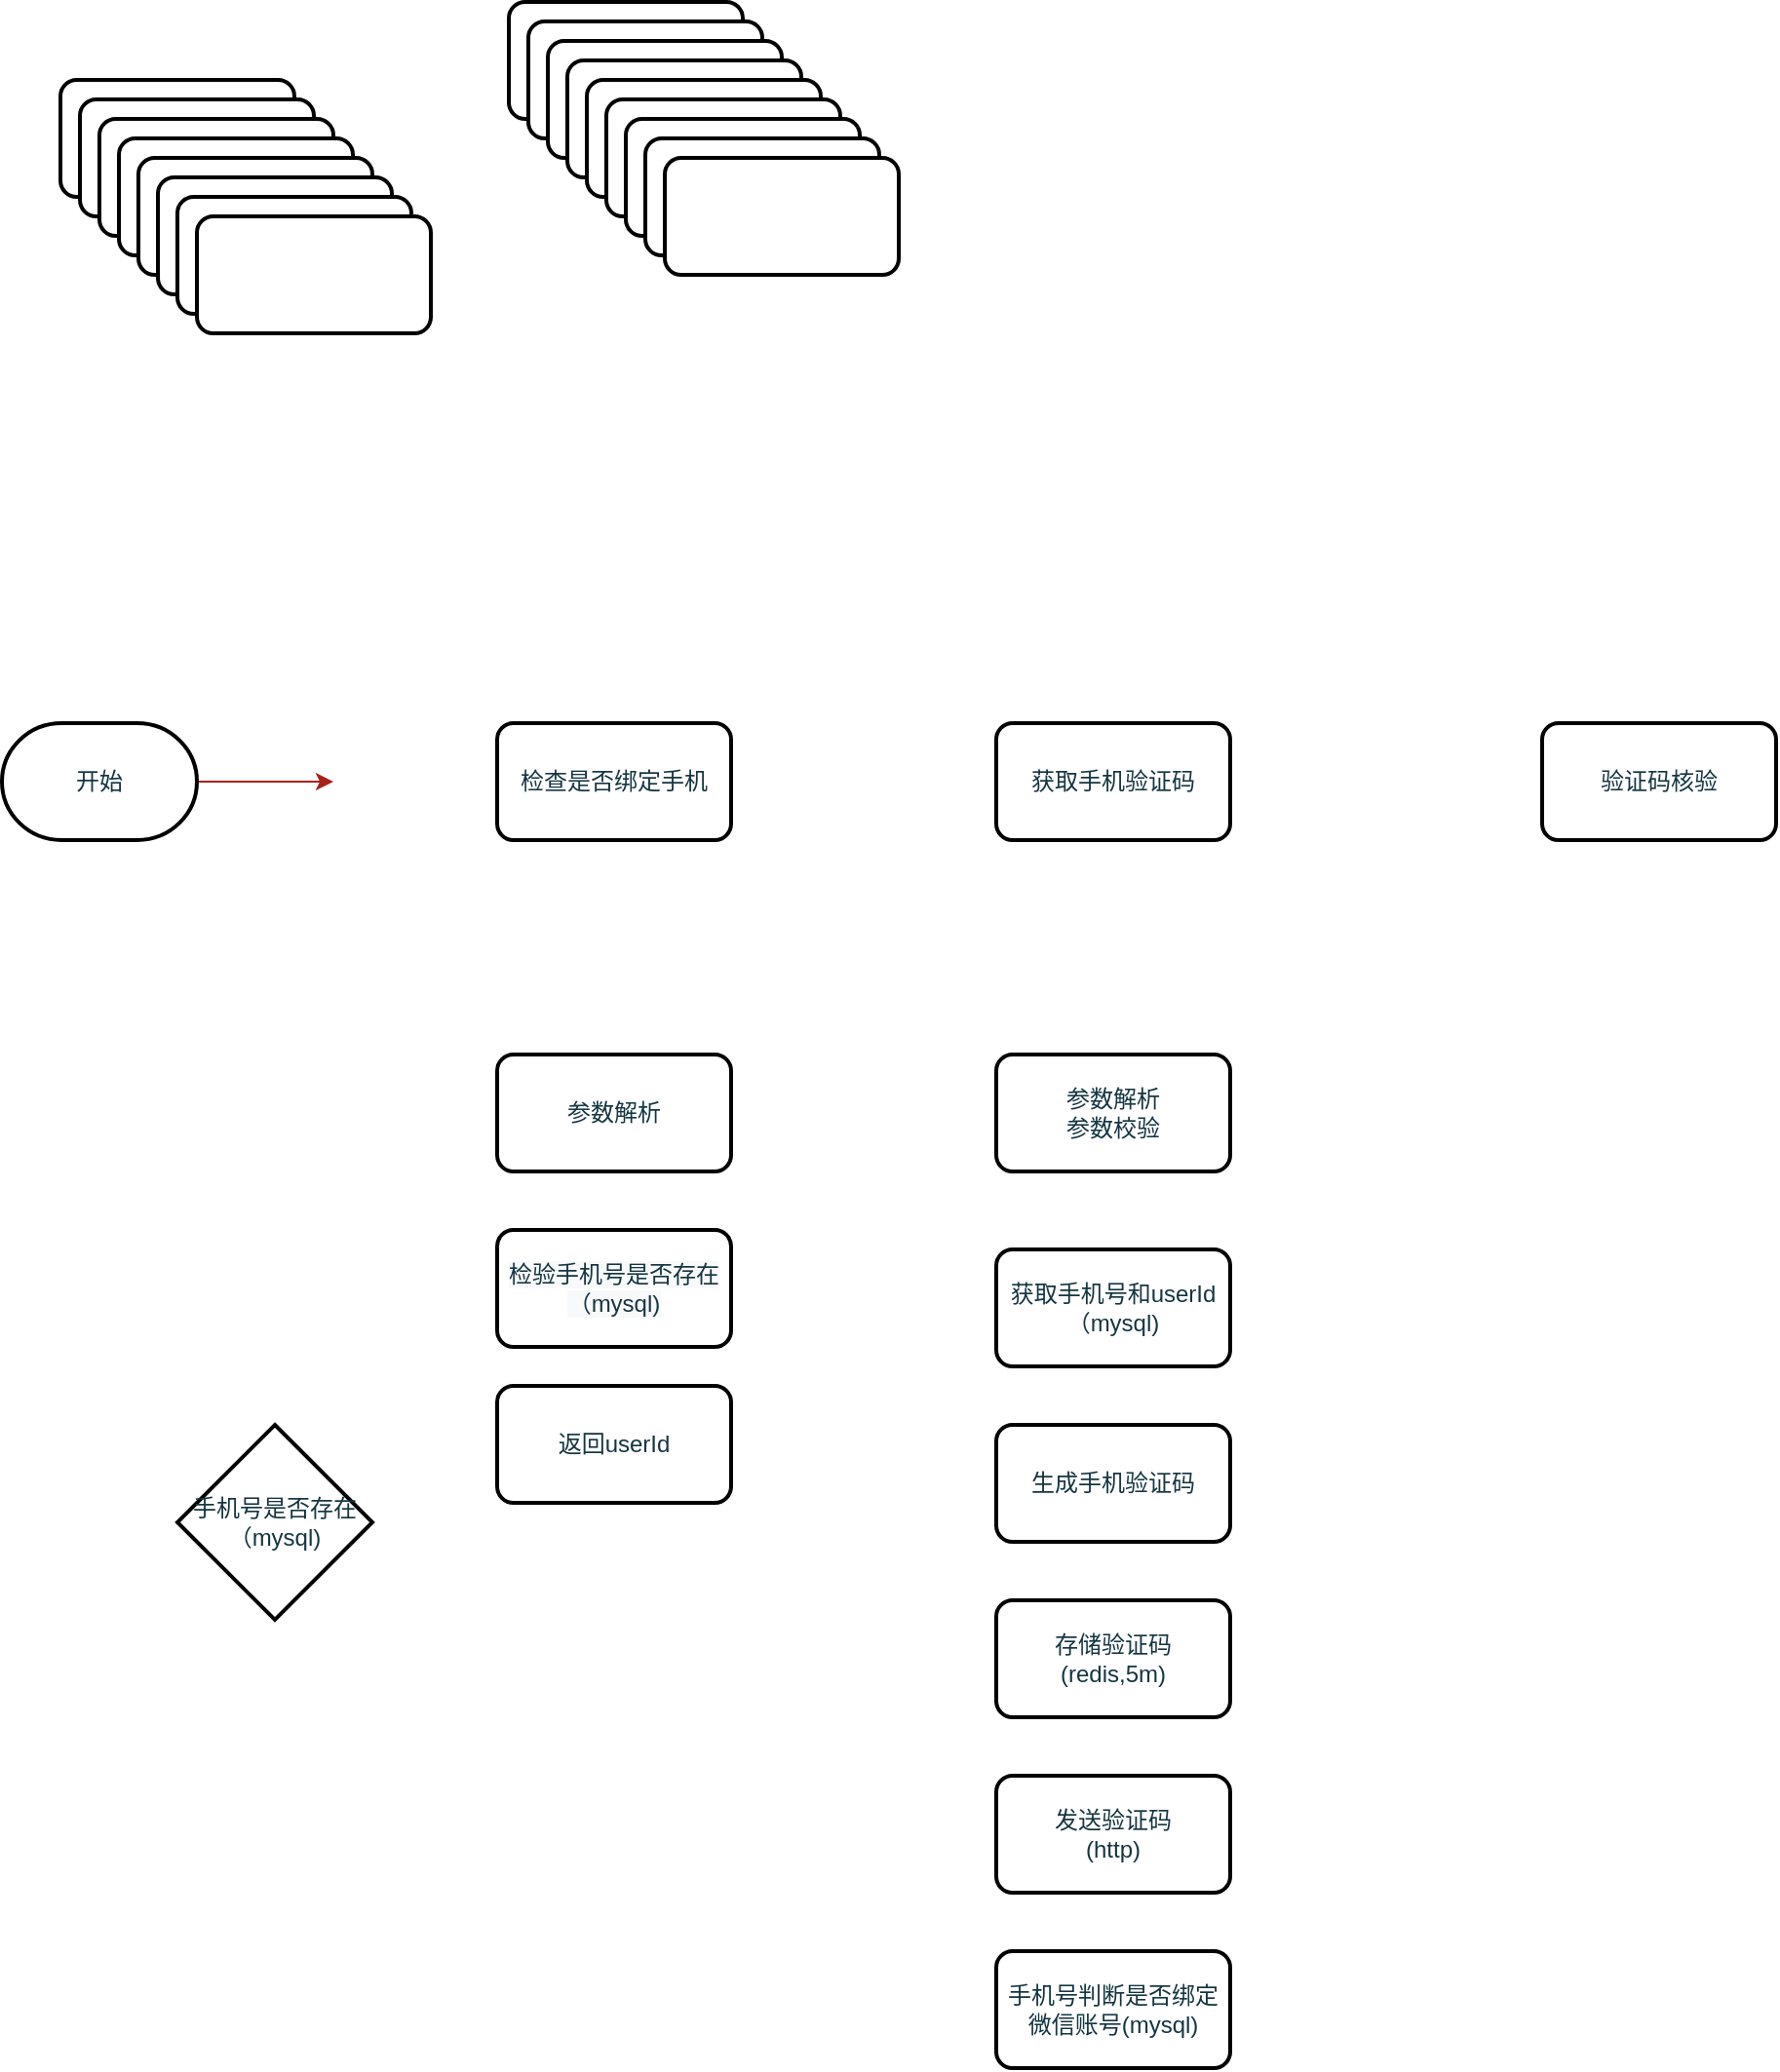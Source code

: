 <mxfile version="15.5.1" type="github">
  <diagram id="hTf-l8JFEeuLh_gnLOyl" name="第 1 页">
    <mxGraphModel dx="1026" dy="546" grid="1" gridSize="10" guides="1" tooltips="1" connect="1" arrows="1" fold="1" page="1" pageScale="1" pageWidth="827" pageHeight="1169" math="0" shadow="0">
      <root>
        <mxCell id="0" />
        <mxCell id="1" parent="0" />
        <mxCell id="yElT8xCbcD650BWO1DYu-2" value="" style="whiteSpace=wrap;html=1;rounded=1;fontColor=#143642;strokeWidth=2;fillColor=#FFFFFF;arcSize=14;sketch=0;" vertex="1" parent="1">
          <mxGeometry x="130" y="130" width="120" height="60" as="geometry" />
        </mxCell>
        <mxCell id="yElT8xCbcD650BWO1DYu-4" value="" style="whiteSpace=wrap;html=1;rounded=1;fontColor=#143642;strokeWidth=2;fillColor=#FFFFFF;arcSize=14;sketch=0;" vertex="1" parent="1">
          <mxGeometry x="140" y="140" width="120" height="60" as="geometry" />
        </mxCell>
        <mxCell id="yElT8xCbcD650BWO1DYu-5" value="" style="whiteSpace=wrap;html=1;rounded=1;fontColor=#143642;strokeWidth=2;fillColor=#FFFFFF;arcSize=14;sketch=0;" vertex="1" parent="1">
          <mxGeometry x="150" y="150" width="120" height="60" as="geometry" />
        </mxCell>
        <mxCell id="yElT8xCbcD650BWO1DYu-6" value="" style="whiteSpace=wrap;html=1;rounded=1;fontColor=#143642;strokeWidth=2;fillColor=#FFFFFF;arcSize=14;sketch=0;" vertex="1" parent="1">
          <mxGeometry x="160" y="160" width="120" height="60" as="geometry" />
        </mxCell>
        <mxCell id="yElT8xCbcD650BWO1DYu-7" value="" style="whiteSpace=wrap;html=1;rounded=1;fontColor=#143642;strokeWidth=2;fillColor=#FFFFFF;arcSize=14;sketch=0;" vertex="1" parent="1">
          <mxGeometry x="170" y="170" width="120" height="60" as="geometry" />
        </mxCell>
        <mxCell id="yElT8xCbcD650BWO1DYu-8" value="" style="whiteSpace=wrap;html=1;rounded=1;fontColor=#143642;strokeWidth=2;fillColor=#FFFFFF;arcSize=14;sketch=0;" vertex="1" parent="1">
          <mxGeometry x="180" y="180" width="120" height="60" as="geometry" />
        </mxCell>
        <mxCell id="yElT8xCbcD650BWO1DYu-9" value="" style="whiteSpace=wrap;html=1;rounded=1;fontColor=#143642;strokeWidth=2;fillColor=#FFFFFF;arcSize=14;sketch=0;" vertex="1" parent="1">
          <mxGeometry x="190" y="190" width="120" height="60" as="geometry" />
        </mxCell>
        <mxCell id="yElT8xCbcD650BWO1DYu-10" value="" style="whiteSpace=wrap;html=1;rounded=1;fontColor=#143642;strokeWidth=2;fillColor=#FFFFFF;arcSize=14;sketch=0;" vertex="1" parent="1">
          <mxGeometry x="200" y="200" width="120" height="60" as="geometry" />
        </mxCell>
        <mxCell id="yElT8xCbcD650BWO1DYu-11" value="验证码核验" style="whiteSpace=wrap;html=1;rounded=1;fontColor=#143642;strokeWidth=2;fillColor=#FFFFFF;arcSize=14;sketch=0;" vertex="1" parent="1">
          <mxGeometry x="890" y="460" width="120" height="60" as="geometry" />
        </mxCell>
        <mxCell id="yElT8xCbcD650BWO1DYu-12" value="获取手机验证码" style="whiteSpace=wrap;html=1;rounded=1;fontColor=#143642;strokeWidth=2;fillColor=#FFFFFF;arcSize=14;sketch=0;" vertex="1" parent="1">
          <mxGeometry x="610" y="460" width="120" height="60" as="geometry" />
        </mxCell>
        <mxCell id="yElT8xCbcD650BWO1DYu-13" value="检查是否绑定手机" style="whiteSpace=wrap;html=1;rounded=1;fontColor=#143642;strokeWidth=2;fillColor=#FFFFFF;arcSize=14;sketch=0;" vertex="1" parent="1">
          <mxGeometry x="354" y="460" width="120" height="60" as="geometry" />
        </mxCell>
        <mxCell id="yElT8xCbcD650BWO1DYu-14" value="" style="whiteSpace=wrap;html=1;rounded=1;fontColor=#143642;strokeWidth=2;fillColor=#FFFFFF;arcSize=14;sketch=0;" vertex="1" parent="1">
          <mxGeometry x="360" y="90" width="120" height="60" as="geometry" />
        </mxCell>
        <mxCell id="yElT8xCbcD650BWO1DYu-15" value="" style="whiteSpace=wrap;html=1;rounded=1;fontColor=#143642;strokeWidth=2;fillColor=#FFFFFF;arcSize=14;sketch=0;" vertex="1" parent="1">
          <mxGeometry x="370" y="100" width="120" height="60" as="geometry" />
        </mxCell>
        <mxCell id="yElT8xCbcD650BWO1DYu-16" value="" style="whiteSpace=wrap;html=1;rounded=1;fontColor=#143642;strokeWidth=2;fillColor=#FFFFFF;arcSize=14;sketch=0;" vertex="1" parent="1">
          <mxGeometry x="380" y="110" width="120" height="60" as="geometry" />
        </mxCell>
        <mxCell id="yElT8xCbcD650BWO1DYu-17" value="" style="whiteSpace=wrap;html=1;rounded=1;fontColor=#143642;strokeWidth=2;fillColor=#FFFFFF;arcSize=14;sketch=0;" vertex="1" parent="1">
          <mxGeometry x="390" y="120" width="120" height="60" as="geometry" />
        </mxCell>
        <mxCell id="yElT8xCbcD650BWO1DYu-18" value="" style="whiteSpace=wrap;html=1;rounded=1;fontColor=#143642;strokeWidth=2;fillColor=#FFFFFF;arcSize=14;sketch=0;" vertex="1" parent="1">
          <mxGeometry x="400" y="130" width="120" height="60" as="geometry" />
        </mxCell>
        <mxCell id="yElT8xCbcD650BWO1DYu-19" value="" style="whiteSpace=wrap;html=1;rounded=1;fontColor=#143642;strokeWidth=2;fillColor=#FFFFFF;arcSize=14;sketch=0;" vertex="1" parent="1">
          <mxGeometry x="410" y="140" width="120" height="60" as="geometry" />
        </mxCell>
        <mxCell id="yElT8xCbcD650BWO1DYu-20" value="" style="whiteSpace=wrap;html=1;rounded=1;fontColor=#143642;strokeWidth=2;fillColor=#FFFFFF;arcSize=14;sketch=0;" vertex="1" parent="1">
          <mxGeometry x="420" y="150" width="120" height="60" as="geometry" />
        </mxCell>
        <mxCell id="yElT8xCbcD650BWO1DYu-21" value="" style="whiteSpace=wrap;html=1;rounded=1;fontColor=#143642;strokeWidth=2;fillColor=#FFFFFF;arcSize=14;sketch=0;" vertex="1" parent="1">
          <mxGeometry x="430" y="160" width="120" height="60" as="geometry" />
        </mxCell>
        <mxCell id="yElT8xCbcD650BWO1DYu-22" value="" style="whiteSpace=wrap;html=1;rounded=1;fontColor=#143642;strokeWidth=2;fillColor=#FFFFFF;arcSize=14;sketch=0;" vertex="1" parent="1">
          <mxGeometry x="440" y="170" width="120" height="60" as="geometry" />
        </mxCell>
        <mxCell id="yElT8xCbcD650BWO1DYu-25" value="" style="edgeStyle=orthogonalEdgeStyle;curved=0;rounded=1;sketch=0;orthogonalLoop=1;jettySize=auto;html=1;fontColor=#143642;strokeColor=#A8201A;fillColor=#FAE5C7;" edge="1" parent="1" source="yElT8xCbcD650BWO1DYu-23">
          <mxGeometry relative="1" as="geometry">
            <mxPoint x="270" y="490" as="targetPoint" />
          </mxGeometry>
        </mxCell>
        <mxCell id="yElT8xCbcD650BWO1DYu-23" value="开始" style="strokeWidth=2;html=1;shape=mxgraph.flowchart.terminator;whiteSpace=wrap;rounded=0;labelBackgroundColor=none;sketch=0;fontColor=#143642;fillColor=#FFFFFF;" vertex="1" parent="1">
          <mxGeometry x="100" y="460" width="100" height="60" as="geometry" />
        </mxCell>
        <mxCell id="yElT8xCbcD650BWO1DYu-26" value="参数解析" style="whiteSpace=wrap;html=1;rounded=1;fontColor=#143642;strokeWidth=2;fillColor=#FFFFFF;arcSize=14;sketch=0;" vertex="1" parent="1">
          <mxGeometry x="354" y="630" width="120" height="60" as="geometry" />
        </mxCell>
        <mxCell id="yElT8xCbcD650BWO1DYu-28" value="&lt;span style=&quot;color: rgb(20 , 54 , 66) ; font-family: &amp;#34;helvetica&amp;#34; ; font-size: 12px ; font-style: normal ; font-weight: 400 ; letter-spacing: normal ; text-align: center ; text-indent: 0px ; text-transform: none ; word-spacing: 0px ; background-color: rgb(248 , 249 , 250) ; display: inline ; float: none&quot;&gt;检验手机号是否存在&lt;/span&gt;&lt;br style=&quot;color: rgb(20 , 54 , 66) ; font-family: &amp;#34;helvetica&amp;#34; ; font-size: 12px ; font-style: normal ; font-weight: 400 ; letter-spacing: normal ; text-align: center ; text-indent: 0px ; text-transform: none ; word-spacing: 0px ; background-color: rgb(248 , 249 , 250)&quot;&gt;&lt;span style=&quot;color: rgb(20 , 54 , 66) ; font-family: &amp;#34;helvetica&amp;#34; ; font-size: 12px ; font-style: normal ; font-weight: 400 ; letter-spacing: normal ; text-align: center ; text-indent: 0px ; text-transform: none ; word-spacing: 0px ; background-color: rgb(248 , 249 , 250) ; display: inline ; float: none&quot;&gt;（mysql)&lt;/span&gt;" style="whiteSpace=wrap;html=1;rounded=1;fontColor=#143642;strokeWidth=2;fillColor=#FFFFFF;arcSize=14;sketch=0;" vertex="1" parent="1">
          <mxGeometry x="354" y="720" width="120" height="60" as="geometry" />
        </mxCell>
        <mxCell id="yElT8xCbcD650BWO1DYu-29" value="参数解析&lt;br&gt;参数校验" style="whiteSpace=wrap;html=1;rounded=1;fontColor=#143642;strokeWidth=2;fillColor=#FFFFFF;arcSize=14;sketch=0;" vertex="1" parent="1">
          <mxGeometry x="610" y="630" width="120" height="60" as="geometry" />
        </mxCell>
        <mxCell id="yElT8xCbcD650BWO1DYu-30" value="返回userId" style="whiteSpace=wrap;html=1;rounded=1;fontColor=#143642;strokeWidth=2;fillColor=#FFFFFF;arcSize=14;sketch=0;" vertex="1" parent="1">
          <mxGeometry x="354" y="800" width="120" height="60" as="geometry" />
        </mxCell>
        <mxCell id="yElT8xCbcD650BWO1DYu-31" value="手机号是否存在&lt;br&gt;（mysql)" style="strokeWidth=2;html=1;shape=mxgraph.flowchart.decision;whiteSpace=wrap;rounded=0;labelBackgroundColor=none;sketch=0;fontColor=#143642;fillColor=#FFFFFF;" vertex="1" parent="1">
          <mxGeometry x="190" y="820" width="100" height="100" as="geometry" />
        </mxCell>
        <mxCell id="yElT8xCbcD650BWO1DYu-32" value="发送验证码&lt;br&gt;(http)" style="whiteSpace=wrap;html=1;rounded=1;fontColor=#143642;strokeWidth=2;fillColor=#FFFFFF;arcSize=14;sketch=0;" vertex="1" parent="1">
          <mxGeometry x="610" y="1000" width="120" height="60" as="geometry" />
        </mxCell>
        <mxCell id="yElT8xCbcD650BWO1DYu-33" value="存储验证码&lt;br&gt;(redis,5m)" style="whiteSpace=wrap;html=1;rounded=1;fontColor=#143642;strokeWidth=2;fillColor=#FFFFFF;arcSize=14;sketch=0;" vertex="1" parent="1">
          <mxGeometry x="610" y="910" width="120" height="60" as="geometry" />
        </mxCell>
        <mxCell id="yElT8xCbcD650BWO1DYu-34" value="生成手机验证码" style="whiteSpace=wrap;html=1;rounded=1;fontColor=#143642;strokeWidth=2;fillColor=#FFFFFF;arcSize=14;sketch=0;" vertex="1" parent="1">
          <mxGeometry x="610" y="820" width="120" height="60" as="geometry" />
        </mxCell>
        <mxCell id="yElT8xCbcD650BWO1DYu-35" value="获取手机号和userId&lt;br&gt;（mysql)" style="whiteSpace=wrap;html=1;rounded=1;fontColor=#143642;strokeWidth=2;fillColor=#FFFFFF;arcSize=14;sketch=0;" vertex="1" parent="1">
          <mxGeometry x="610" y="730" width="120" height="60" as="geometry" />
        </mxCell>
        <mxCell id="yElT8xCbcD650BWO1DYu-36" value="手机号判断是否绑定微信账号(mysql)" style="whiteSpace=wrap;html=1;rounded=1;fontColor=#143642;strokeWidth=2;fillColor=#FFFFFF;arcSize=14;sketch=0;" vertex="1" parent="1">
          <mxGeometry x="610" y="1090" width="120" height="60" as="geometry" />
        </mxCell>
      </root>
    </mxGraphModel>
  </diagram>
</mxfile>
